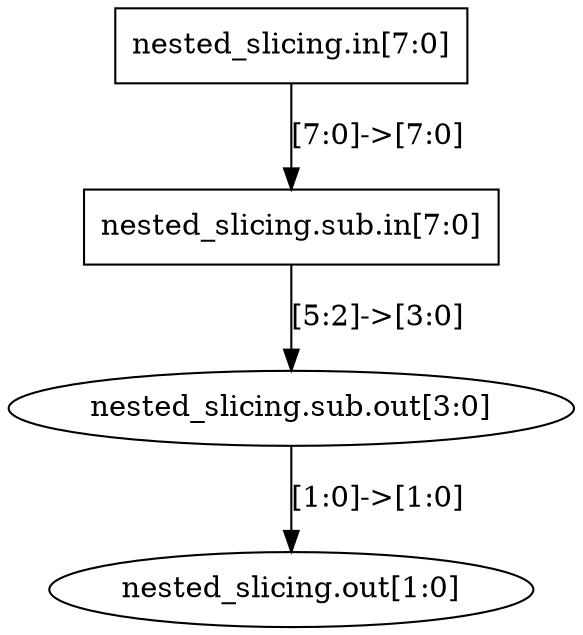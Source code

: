 digraph G {
	"nested_slicing.in" -> "nested_slicing.sub.in"[label="[7:0]->[7:0]"];
	"nested_slicing.sub.in" -> "nested_slicing.sub.out"[label="[5:2]->[3:0]"];
	"nested_slicing.sub.out" -> "nested_slicing.out"[label="[1:0]->[1:0]"];
	"nested_slicing.sub.in" [shape=rectangle, label="nested_slicing.sub.in[7:0]"];
	"nested_slicing.sub.out" [shape=ellipse, label="nested_slicing.sub.out[3:0]"];
	"nested_slicing.in" [shape=rectangle, label="nested_slicing.in[7:0]"];
	"nested_slicing.out" [shape=ellipse, label="nested_slicing.out[1:0]"];
}
